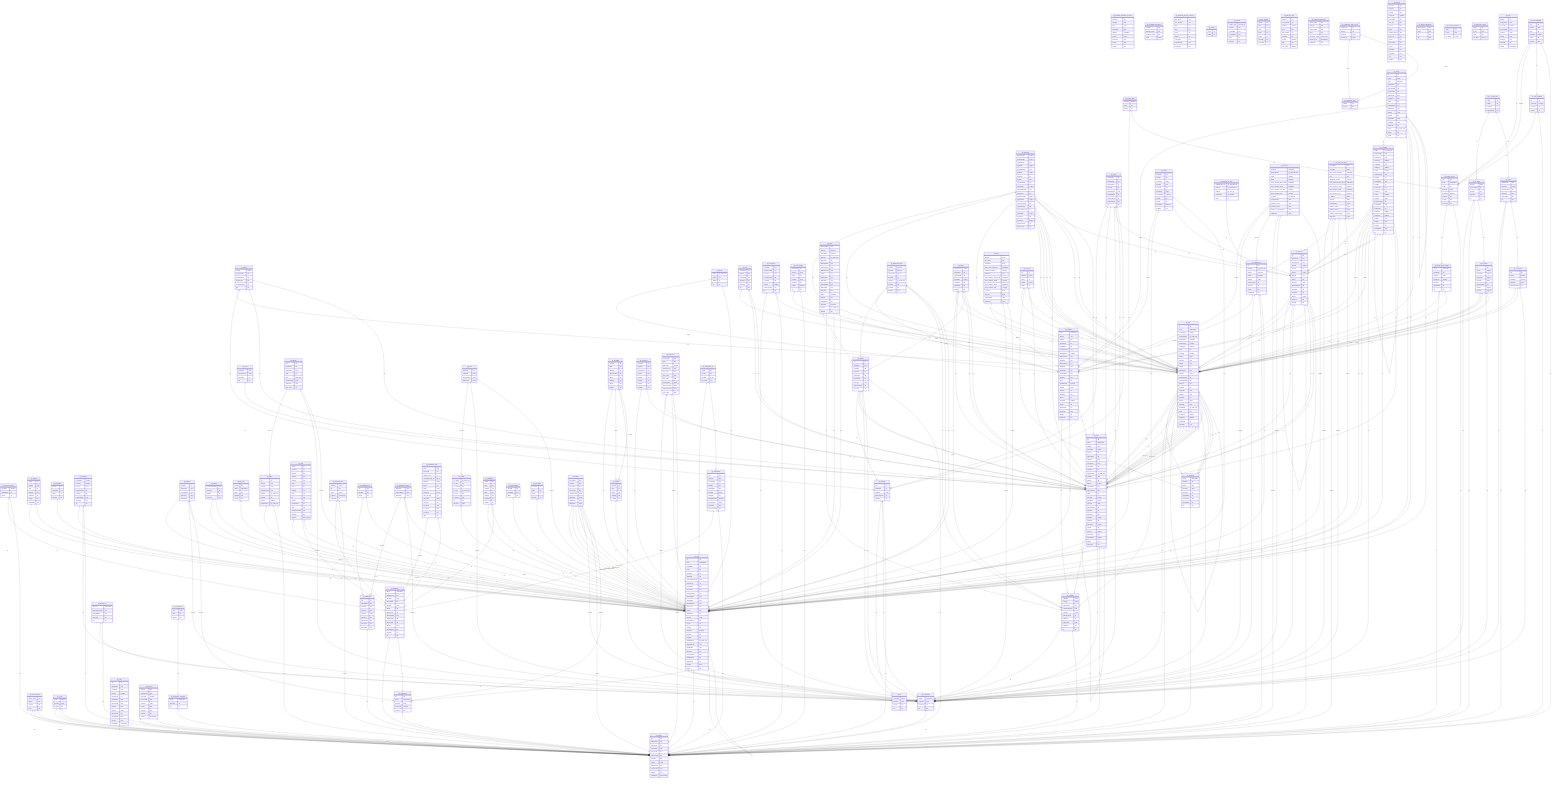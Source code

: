 erDiagram
    pg_aggregate {
    aggcombinefn regproc
    aggdeserialfn regproc
    aggfinalextra bool
    aggfinalfn regproc
    aggfinalmodify char
    aggfnoid regproc
    agginitval text
    aggkind char
    aggmfinalextra bool
    aggmfinalfn regproc
    aggmfinalmodify char
    aggminitval text
    aggminvtransfn regproc
    aggmtransfn regproc
    aggmtransspace int4
    aggmtranstype oid
    aggnumdirectargs int2
    aggserialfn regproc
    aggsortop oid
    aggtransfn regproc
    aggtransspace int4
    aggtranstype oid
  }
  pg_am {
    amhandler regproc
    amname name
    amtype char
    oid oid
  }
  pg_amop {
    amopfamily oid
    amoplefttype oid
    amopmethod oid
    amopopr oid
    amoppurpose char
    amoprighttype oid
    amopsortfamily oid
    amopstrategy int2
    oid oid
  }
  pg_amproc {
    amproc regproc
    amprocfamily oid
    amproclefttype oid
    amprocnum int2
    amprocrighttype oid
    oid oid
  }
  pg_attrdef {
    adbin pg_node_tree
    adnum int2
    adrelid oid
    oid oid
  }
  pg_attribute {
    attacl aclitemSlice
    attalign char
    attbyval bool
    attcacheoff int4
    attcollation oid
    attcompression char
    attfdwoptions textSlice
    attgenerated char
    atthasdef bool
    atthasmissing bool
    attidentity char
    attinhcount int4
    attisdropped bool
    attislocal bool
    attlen int2
    attmissingval anyarray
    attname name
    attndims int4
    attnotnull bool
    attnum int2
    attoptions textSlice
    attrelid oid
    attstattarget int4
    attstorage char
    atttypid oid
    atttypmod int4
  }
  pg_auth_members {
    admin_option bool
    grantor oid
    member oid
    roleid oid
  }
  pg_authid {
    oid oid
    rolbypassrls bool
    rolcanlogin bool
    rolconnlimit int4
    rolcreatedb bool
    rolcreaterole bool
    rolinherit bool
    rolname name
    rolpassword text
    rolreplication bool
    rolsuper bool
    rolvaliduntil timestamptz
  }
  pg_available_extension_versions {
    comment text
    installed bool
    name name
    relocatable bool
    requires nameSlice
    schema name
    superuser bool
    trusted bool
    version text
  }
  pg_available_extensions {
    comment text
    default_version text
    installed_version text
    name name
  }
  pg_backend_memory_contexts {
    free_bytes int8
    free_chunks int8
    ident text
    level int4
    name text
    parent text
    total_bytes int8
    total_nblocks int8
    used_bytes int8
  }
  pg_cast {
    castcontext char
    castfunc oid
    castmethod char
    castsource oid
    casttarget oid
    oid oid
  }
  pg_class {
    oid oid
    relacl aclitemSlice
    relallvisible int4
    relam oid
    relchecks int2
    relfilenode oid
    relforcerowsecurity bool
    relfrozenxid xid
    relhasindex bool
    relhasrules bool
    relhassubclass bool
    relhastriggers bool
    relispartition bool
    relispopulated bool
    relisshared bool
    relkind char
    relminmxid xid
    relname name
    relnamespace oid
    relnatts int2
    reloftype oid
    reloptions textSlice
    relowner oid
    relpages int4
    relpartbound pg_node_tree
    relpersistence char
    relreplident char
    relrewrite oid
    relrowsecurity bool
    reltablespace oid
    reltoastrelid oid
    reltuples float4
    reltype oid
  }
  pg_collation {
    collcollate name
    collctype name
    collencoding int4
    collisdeterministic bool
    collname name
    collnamespace oid
    collowner oid
    collprovider char
    collversion text
    oid oid
  }
  pg_config {
    name text
    setting text
  }
  pg_constraint {
    conbin pg_node_tree
    condeferrable bool
    condeferred bool
    conexclop oidSlice
    confdeltype char
    conffeqop oidSlice
    confkey int2Slice
    confmatchtype char
    confrelid oid
    confupdtype char
    conindid oid
    coninhcount int4
    conislocal bool
    conkey int2Slice
    conname name
    connamespace oid
    connoinherit bool
    conparentid oid
    conpfeqop oidSlice
    conppeqop oidSlice
    conrelid oid
    contype char
    contypid oid
    convalidated bool
    oid oid
  }
  pg_conversion {
    condefault bool
    conforencoding int4
    conname name
    connamespace oid
    conowner oid
    conproc regproc
    contoencoding int4
    oid oid
  }
  pg_cursors {
    creation_time timestamptz
    is_binary bool
    is_holdable bool
    is_scrollable bool
    name text
    statement text
  }
  pg_database {
    datacl aclitemSlice
    datallowconn bool
    datcollate name
    datconnlimit int4
    datctype name
    datdba oid
    datfrozenxid xid
    datistemplate bool
    datlastsysoid oid
    datminmxid xid
    datname name
    dattablespace oid
    encoding int4
    oid oid
  }
  pg_db_role_setting {
    setconfig textSlice
    setdatabase oid
    setrole oid
  }
  pg_default_acl {
    defaclacl aclitemSlice
    defaclnamespace oid
    defaclobjtype char
    defaclrole oid
    oid oid
  }
  pg_depend {
    classid oid
    deptype char
    objid oid
    objsubid int4
    refclassid oid
    refobjid oid
    refobjsubid int4
  }
  pg_description {
    classoid oid
    description text
    objoid oid
    objsubid int4
  }
  pg_enum {
    enumlabel name
    enumsortorder float4
    enumtypid oid
    oid oid
  }
  pg_event_trigger {
    evtenabled char
    evtevent name
    evtfoid oid
    evtname name
    evtowner oid
    evttags textSlice
    oid oid
  }
  pg_extension {
    extcondition textSlice
    extconfig oidSlice
    extname name
    extnamespace oid
    extowner oid
    extrelocatable bool
    extversion text
    oid oid
  }
  pg_file_settings {
    applied bool
    error text
    name text
    seqno int4
    setting text
    sourcefile text
    sourceline int4
  }
  pg_foreign_data_wrapper {
    fdwacl aclitemSlice
    fdwhandler oid
    fdwname name
    fdwoptions textSlice
    fdwowner oid
    fdwvalidator oid
    oid oid
  }
  pg_foreign_server {
    oid oid
    srvacl aclitemSlice
    srvfdw oid
    srvname name
    srvoptions textSlice
    srvowner oid
    srvtype text
    srvversion text
  }
  pg_foreign_table {
    ftoptions textSlice
    ftrelid oid
    ftserver oid
  }
  pg_group {
    grolist oidSlice
    groname name
    grosysid oid
  }
  pg_hba_file_rules {
    address text
    auth_method text
    database textSlice
    error text
    line_number int4
    netmask text
    options textSlice
    type text
    user_name textSlice
  }
  pg_index {
    indcheckxmin bool
    indclass oidvector
    indcollation oidvector
    indexprs pg_node_tree
    indexrelid oid
    indimmediate bool
    indisclustered bool
    indisexclusion bool
    indislive bool
    indisprimary bool
    indisready bool
    indisreplident bool
    indisunique bool
    indisvalid bool
    indkey int2vector
    indnatts int2
    indnkeyatts int2
    indoption int2vector
    indpred pg_node_tree
    indrelid oid
  }
  pg_indexes {
    indexdef text
    indexname name
    schemaname name
    tablename name
    tablespace name
  }
  pg_inherits {
    inhdetachpending bool
    inhparent oid
    inhrelid oid
    inhseqno int4
  }
  pg_init_privs {
    classoid oid
    initprivs aclitemSlice
    objoid oid
    objsubid int4
    privtype char
  }
  pg_language {
    lanacl aclitemSlice
    laninline oid
    lanispl bool
    lanname name
    lanowner oid
    lanplcallfoid oid
    lanpltrusted bool
    lanvalidator oid
    oid oid
  }
  pg_largeobject {
    data bytea
    loid oid
    pageno int4
  }
  pg_largeobject_metadata {
    lomacl aclitemSlice
    lomowner oid
    oid oid
  }
  pg_locks {
    classid oid
    database oid
    fastpath bool
    granted bool
    locktype text
    mode text
    objid oid
    objsubid int2
    page int4
    pid int4
    relation oid
    transactionid xid
    tuple int2
    virtualtransaction text
    virtualxid text
    waitstart timestamptz
  }
  pg_namespace {
    nspacl aclitemSlice
    nspname name
    nspowner oid
    oid oid
  }
  pg_opclass {
    oid oid
    opcdefault bool
    opcfamily oid
    opcintype oid
    opckeytype oid
    opcmethod oid
    opcname name
    opcnamespace oid
    opcowner oid
  }
  pg_operator {
    oid oid
    oprcanhash bool
    oprcanmerge bool
    oprcode regproc
    oprcom oid
    oprjoin regproc
    oprkind char
    oprleft oid
    oprname name
    oprnamespace oid
    oprnegate oid
    oprowner oid
    oprrest regproc
    oprresult oid
    oprright oid
  }
  pg_opfamily {
    oid oid
    opfmethod oid
    opfname name
    opfnamespace oid
    opfowner oid
  }
  pg_partitioned_table {
    partattrs int2vector
    partclass oidvector
    partcollation oidvector
    partdefid oid
    partexprs pg_node_tree
    partnatts int2
    partrelid oid
    partstrat char
  }
  pg_policies {
    cmd text
    permissive text
    policyname name
    qual text
    roles nameSlice
    schemaname name
    tablename name
    with_check text
  }
  pg_policy {
    oid oid
    polcmd char
    polname name
    polpermissive bool
    polqual pg_node_tree
    polrelid oid
    polroles oidSlice
    polwithcheck pg_node_tree
  }
  pg_prepared_statements {
    custom_plans int8
    from_sql bool
    generic_plans int8
    name text
    parameter_types regtypeSlice
    prepare_time timestamptz
    statement text
  }
  pg_prepared_xacts {
    database name
    gid text
    owner name
    prepared timestamptz
    transaction xid
  }
  pg_proc {
    oid oid
    proacl aclitemSlice
    proallargtypes oidSlice
    proargdefaults pg_node_tree
    proargmodes charSlice
    proargnames textSlice
    proargtypes oidvector
    probin text
    proconfig textSlice
    procost float4
    proisstrict bool
    prokind char
    prolang oid
    proleakproof bool
    proname name
    pronamespace oid
    pronargdefaults int2
    pronargs int2
    proowner oid
    proparallel char
    proretset bool
    prorettype oid
    prorows float4
    prosecdef bool
    prosqlbody pg_node_tree
    prosrc text
    prosupport regproc
    protrftypes oidSlice
    provariadic oid
    provolatile char
  }
  pg_publication {
    oid oid
    puballtables bool
    pubdelete bool
    pubinsert bool
    pubname name
    pubowner oid
    pubtruncate bool
    pubupdate bool
    pubviaroot bool
  }
  pg_publication_rel {
    oid oid
    prpubid oid
    prrelid oid
  }
  pg_publication_tables {
    pubname name
    schemaname name
    tablename name
  }
  pg_range {
    rngcanonical regproc
    rngcollation oid
    rngmultitypid oid
    rngsubdiff regproc
    rngsubopc oid
    rngsubtype oid
    rngtypid oid
  }
  pg_replication_origin {
    roident oid
    roname text
  }
  pg_replication_origin_status {
    external_id text
    local_id oid
    local_lsn pg_lsn
    remote_lsn pg_lsn
  }
  pg_replication_slots {
    active bool
    active_pid int4
    catalog_xmin xid
    confirmed_flush_lsn pg_lsn
    database name
    datoid oid
    plugin name
    restart_lsn pg_lsn
    safe_wal_size int8
    slot_name name
    slot_type text
    temporary bool
    two_phase bool
    wal_status text
    xmin xid
  }
  pg_rewrite {
    ev_action pg_node_tree
    ev_class oid
    ev_enabled char
    ev_qual pg_node_tree
    ev_type char
    is_instead bool
    oid oid
    rulename name
  }
  pg_roles {
    oid oid
    rolbypassrls bool
    rolcanlogin bool
    rolconfig textSlice
    rolconnlimit int4
    rolcreatedb bool
    rolcreaterole bool
    rolinherit bool
    rolname name
    rolpassword text
    rolreplication bool
    rolsuper bool
    rolvaliduntil timestamptz
  }
  pg_rules {
    definition text
    rulename name
    schemaname name
    tablename name
  }
  pg_seclabel {
    classoid oid
    label text
    objoid oid
    objsubid int4
    provider text
  }
  pg_seclabels {
    classoid oid
    label text
    objname text
    objnamespace oid
    objoid oid
    objsubid int4
    objtype text
    provider text
  }
  pg_sequence {
    seqcache int8
    seqcycle bool
    seqincrement int8
    seqmax int8
    seqmin int8
    seqrelid oid
    seqstart int8
    seqtypid oid
  }
  pg_sequences {
    cache_size int8
    cycle bool
    data_type regtype
    increment_by int8
    last_value int8
    max_value int8
    min_value int8
    schemaname name
    sequencename name
    sequenceowner name
    start_value int8
  }
  pg_settings {
    boot_val text
    category text
    context text
    enumvals textSlice
    extra_desc text
    max_val text
    min_val text
    name text
    pending_restart bool
    reset_val text
    setting text
    short_desc text
    source text
    sourcefile text
    sourceline int4
    unit text
    vartype text
  }
  pg_shadow {
    passwd text
    usebypassrls bool
    useconfig textSlice
    usecreatedb bool
    usename name
    userepl bool
    usesuper bool
    usesysid oid
    valuntil timestamptz
  }
  pg_shdepend {
    classid oid
    dbid oid
    deptype char
    objid oid
    objsubid int4
    refclassid oid
    refobjid oid
  }
  pg_shdescription {
    classoid oid
    description text
    objoid oid
  }
  pg_shmem_allocations {
    allocated_size int8
    name text
    off int8
    size int8
  }
  pg_shseclabel {
    classoid oid
    label text
    objoid oid
    provider text
  }
  pg_statistic {
    staattnum int2
    stacollN oid
    stadistinct float4
    stainherit bool
    stakindN int2
    stanullfrac float4
    stanumbersN float4Slice
    staopN oid
    starelid oid
    stavaluesN anyarray
    stawidth int4
  }
  pg_statistic_ext {
    oid oid
    stxexprs pg_node_tree
    stxkeys int2vector
    stxkind charSlice
    stxname name
    stxnamespace oid
    stxowner oid
    stxrelid oid
    stxstattarget int4
  }
  pg_statistic_ext_data {
    stxddependencies pg_dependencies
    stxdexpr pg_statisticSlice
    stxdmcv pg_mcv_list
    stxdndistinct pg_ndistinct
    stxoid oid
  }
  pg_stats {
    attname name
    avg_width int4
    correlation float4
    elem_count_histogram float4Slice
    histogram_bounds anyarray
    inherited bool
    most_common_elem_freqs float4Slice
    most_common_elems anyarray
    most_common_freqs float4Slice
    most_common_vals anyarray
    n_distinct float4
    null_frac float4
    schemaname name
    tablename name
  }
  pg_stats_ext {
    attnames nameSlice
    dependencies pg_dependencies
    exprs textSlice
    kinds charSlice
    most_common_base_freqs float8Slice
    most_common_freqs float8Slice
    most_common_val_nulls boolSlice
    most_common_vals textSlice
    n_distinct pg_ndistinct
    schemaname name
    statistics_name name
    statistics_owner name
    statistics_schemaname name
    tablename name
  }
  pg_stats_ext_exprs {
    avg_width int4
    correlation float4
    elem_count_histogram float4Slice
    expr text
    histogram_bounds anyarray
    most_common_elem_freqs float4Slice
    most_common_elems anyarray
    most_common_freqs float4Slice
    most_common_vals anyarray
    n_distinct float4
    null_frac float4
    schemaname name
    statistics_name name
    statistics_owner name
    statistics_schemaname name
    tablename name
  }
  pg_subscription {
    oid oid
    subbinary bool
    subconninfo text
    subdbid oid
    subenabled bool
    subname name
    subowner oid
    subpublications textSlice
    subslotname name
    substream bool
    subsynccommit text
  }
  pg_subscription_rel {
    srrelid oid
    srsubid oid
    srsublsn pg_lsn
    srsubstate char
  }
  pg_tables {
    hasindexes bool
    hasrules bool
    hastriggers bool
    rowsecurity bool
    schemaname name
    tablename name
    tableowner name
    tablespace name
  }
  pg_tablespace {
    oid oid
    spcacl aclitemSlice
    spcname name
    spcoptions textSlice
    spcowner oid
  }
  pg_timezone_abbrevs {
    abbrev text
    is_dst bool
    utc_offset interval
  }
  pg_timezone_names {
    abbrev text
    is_dst bool
    name text
    utc_offset interval
  }
  pg_transform {
    oid oid
    trffromsql regproc
    trflang oid
    trftosql regproc
    trftype oid
  }
  pg_trigger {
    oid oid
    tgargs bytea
    tgattr int2vector
    tgconstraint oid
    tgconstrindid oid
    tgconstrrelid oid
    tgdeferrable bool
    tgenabled char
    tgfoid oid
    tginitdeferred bool
    tgisinternal bool
    tgname name
    tgnargs int2
    tgnewtable name
    tgoldtable name
    tgparentid oid
    tgqual pg_node_tree
    tgrelid oid
    tgtype int2
  }
  pg_ts_config {
    cfgname name
    cfgnamespace oid
    cfgowner oid
    cfgparser oid
    oid oid
  }
  pg_ts_config_map {
    mapcfg oid
    mapdict oid
    mapseqno int4
    maptokentype int4
  }
  pg_ts_dict {
    dictinitoption text
    dictname name
    dictnamespace oid
    dictowner oid
    dicttemplate oid
    oid oid
  }
  pg_ts_parser {
    oid oid
    prsend regproc
    prsheadline regproc
    prslextype regproc
    prsname name
    prsnamespace oid
    prsstart regproc
    prstoken regproc
  }
  pg_ts_template {
    oid oid
    tmplinit regproc
    tmpllexize regproc
    tmplname name
    tmplnamespace oid
  }
  pg_type {
    oid oid
    typacl aclitemSlice
    typalign char
    typanalyze regproc
    typarray oid
    typbasetype oid
    typbyval bool
    typcategory char
    typcollation oid
    typdefault text
    typdefaultbin pg_node_tree
    typdelim char
    typelem oid
    typinput regproc
    typisdefined bool
    typispreferred bool
    typlen int2
    typmodin regproc
    typmodout regproc
    typname name
    typnamespace oid
    typndims int4
    typnotnull bool
    typoutput regproc
    typowner oid
    typreceive regproc
    typrelid oid
    typsend regproc
    typstorage char
    typsubscript regproc
    typtype char
    typtypmod int4
  }
  pg_user {
    passwd text
    usebypassrls bool
    useconfig textSlice
    usecreatedb bool
    usename name
    userepl bool
    usesuper bool
    usesysid oid
    valuntil timestamptz
  }
  pg_user_mapping {
    oid oid
    umoptions textSlice
    umserver oid
    umuser oid
  }
  pg_user_mappings {
    srvid oid
    srvname name
    umid oid
    umoptions textSlice
    umuser oid
    usename name
  }


  pg_aggregate ||--|{ pg_proc : oid
  pg_aggregate ||--|{ pg_proc : oid
  pg_aggregate ||--|{ pg_proc : oid
  pg_aggregate ||--|{ pg_proc : oid
  pg_aggregate ||--|{ pg_proc : oid
  pg_aggregate ||--|{ pg_proc : oid
  pg_aggregate ||--|{ pg_proc : oid
  pg_aggregate ||--|{ pg_type : oid
  pg_aggregate ||--|{ pg_proc : oid
  pg_aggregate ||--|{ pg_operator : oid
  pg_aggregate ||--|{ pg_proc : oid
  pg_aggregate ||--|{ pg_type : oid
  pg_am ||--|{ pg_proc : oid
  pg_amop ||--|{ pg_opfamily : oid
  pg_amop ||--|{ pg_type : oid
  pg_amop ||--|{ pg_am : oid
  pg_amop ||--|{ pg_operator : oid
  pg_amop ||--|{ pg_type : oid
  pg_amop ||--|{ pg_opfamily : oid
  pg_amproc ||--|{ pg_proc : oid
  pg_amproc ||--|{ pg_opfamily : oid
  pg_amproc ||--|{ pg_type : oid
  pg_amproc ||--|{ pg_type : oid
  pg_attrdef ||--|{ pg_attribute : attnum
  pg_attrdef ||--|{ pg_class : oid
  pg_attribute ||--|{ pg_collation : oid
  pg_attribute ||--|{ pg_class : oid
  pg_attribute ||--|{ pg_type : oid
  pg_auth_members ||--|{ pg_authid : oid
  pg_auth_members ||--|{ pg_authid : oid
  pg_auth_members ||--|{ pg_authid : oid
  pg_cast ||--|{ pg_proc : oid
  pg_cast ||--|{ pg_type : oid
  pg_cast ||--|{ pg_type : oid
  pg_class ||--|{ pg_am : oid
  pg_class ||--|{ pg_namespace : oid
  pg_class ||--|{ pg_type : oid
  pg_class ||--|{ pg_authid : oid
  pg_class ||--|{ pg_class : oid
  pg_class ||--|{ pg_tablespace : oid
  pg_class ||--|{ pg_class : oid
  pg_class ||--|{ pg_type : oid
  pg_collation ||--|{ pg_namespace : oid
  pg_collation ||--|{ pg_authid : oid
  pg_constraint ||--|{ pg_operator : oid
  pg_constraint ||--|{ pg_operator : oid
  pg_constraint ||--|{ pg_attribute : attnum
  pg_constraint ||--|{ pg_class : oid
  pg_constraint ||--|{ pg_class : oid
  pg_constraint ||--|{ pg_attribute : attnum
  pg_constraint ||--|{ pg_namespace : oid
  pg_constraint ||--|{ pg_constraint : oid
  pg_constraint ||--|{ pg_operator : oid
  pg_constraint ||--|{ pg_operator : oid
  pg_constraint ||--|{ pg_class : oid
  pg_constraint ||--|{ pg_type : oid
  pg_conversion ||--|{ pg_namespace : oid
  pg_conversion ||--|{ pg_authid : oid
  pg_conversion ||--|{ pg_proc : oid
  pg_database ||--|{ pg_authid : oid
  pg_database ||--|{ pg_tablespace : oid
  pg_db_role_setting ||--|{ pg_database : oid
  pg_db_role_setting ||--|{ pg_authid : oid
  pg_default_acl ||--|{ pg_namespace : oid
  pg_default_acl ||--|{ pg_authid : oid
  pg_depend ||--|{ pg_class : oid
  pg_depend ||--|{ pg_class : oid
  pg_description ||--|{ pg_class : oid
  pg_enum ||--|{ pg_type : oid
  pg_event_trigger ||--|{ pg_proc : oid
  pg_event_trigger ||--|{ pg_authid : oid
  pg_extension ||--|{ pg_class : oid
  pg_extension ||--|{ pg_namespace : oid
  pg_extension ||--|{ pg_authid : oid
  pg_foreign_data_wrapper ||--|{ pg_proc : oid
  pg_foreign_data_wrapper ||--|{ pg_authid : oid
  pg_foreign_data_wrapper ||--|{ pg_proc : oid
  pg_foreign_server ||--|{ pg_foreign_data_wrapper : oid
  pg_foreign_server ||--|{ pg_authid : oid
  pg_foreign_table ||--|{ pg_class : oid
  pg_foreign_table ||--|{ pg_foreign_server : oid
  pg_group ||--|{ pg_authid : oid
  pg_group ||--|{ pg_authid : rolname
  pg_group ||--|{ pg_authid : oid
  pg_index ||--|{ pg_opclass : oid
  pg_index ||--|{ pg_collation : oid
  pg_index ||--|{ pg_class : oid
  pg_index ||--|{ pg_attribute : attnum
  pg_index ||--|{ pg_class : oid
  pg_indexes ||--|{ pg_class : relname
  pg_indexes ||--|{ pg_namespace : nspname
  pg_indexes ||--|{ pg_class : relname
  pg_indexes ||--|{ pg_tablespace : spcname
  pg_inherits ||--|{ pg_class : oid
  pg_inherits ||--|{ pg_class : oid
  pg_init_privs ||--|{ pg_class : oid
  pg_language ||--|{ pg_proc : oid
  pg_language ||--|{ pg_authid : oid
  pg_language ||--|{ pg_proc : oid
  pg_language ||--|{ pg_proc : oid
  pg_largeobject ||--|{ pg_largeobject_metadata : oid
  pg_largeobject_metadata ||--|{ pg_authid : oid
  pg_locks ||--|{ pg_class : oid
  pg_locks ||--|{ pg_database : oid
  pg_locks ||--|{ pg_class : oid
  pg_namespace ||--|{ pg_authid : oid
  pg_opclass ||--|{ pg_opfamily : oid
  pg_opclass ||--|{ pg_type : oid
  pg_opclass ||--|{ pg_type : oid
  pg_opclass ||--|{ pg_am : oid
  pg_opclass ||--|{ pg_namespace : oid
  pg_opclass ||--|{ pg_authid : oid
  pg_operator ||--|{ pg_proc : oid
  pg_operator ||--|{ pg_operator : oid
  pg_operator ||--|{ pg_proc : oid
  pg_operator ||--|{ pg_type : oid
  pg_operator ||--|{ pg_namespace : oid
  pg_operator ||--|{ pg_operator : oid
  pg_operator ||--|{ pg_authid : oid
  pg_operator ||--|{ pg_proc : oid
  pg_operator ||--|{ pg_type : oid
  pg_operator ||--|{ pg_type : oid
  pg_opfamily ||--|{ pg_am : oid
  pg_opfamily ||--|{ pg_namespace : oid
  pg_opfamily ||--|{ pg_authid : oid
  pg_partitioned_table ||--|{ pg_attribute : attnum
  pg_partitioned_table ||--|{ pg_opclass : oid
  pg_partitioned_table ||--|{ pg_collation : oid
  pg_partitioned_table ||--|{ pg_class : oid
  pg_partitioned_table ||--|{ pg_class : oid
  pg_policies ||--|{ pg_policy : polname
  pg_policies ||--|{ pg_namespace : nspname
  pg_policies ||--|{ pg_class : relname
  pg_policy ||--|{ pg_class : oid
  pg_policy ||--|{ pg_authid : oid
  pg_prepared_xacts ||--|{ pg_database : datname
  pg_prepared_xacts ||--|{ pg_authid : rolname
  pg_proc ||--|{ pg_type : oid
  pg_proc ||--|{ pg_type : oid
  pg_proc ||--|{ pg_language : oid
  pg_proc ||--|{ pg_namespace : oid
  pg_proc ||--|{ pg_authid : oid
  pg_proc ||--|{ pg_type : oid
  pg_proc ||--|{ pg_proc : oid
  pg_proc ||--|{ pg_type : oid
  pg_proc ||--|{ pg_type : oid
  pg_publication ||--|{ pg_authid : oid
  pg_publication_rel ||--|{ pg_publication : oid
  pg_publication_rel ||--|{ pg_class : oid
  pg_publication_tables ||--|{ pg_publication : pubname
  pg_publication_tables ||--|{ pg_namespace : nspname
  pg_publication_tables ||--|{ pg_class : relname
  pg_range ||--|{ pg_proc : oid
  pg_range ||--|{ pg_collation : oid
  pg_range ||--|{ pg_type : oid
  pg_range ||--|{ pg_proc : oid
  pg_range ||--|{ pg_opclass : oid
  pg_range ||--|{ pg_type : oid
  pg_range ||--|{ pg_type : oid
  pg_replication_origin_status ||--|{ pg_replication_origin : roname
  pg_replication_origin_status ||--|{ pg_replication_origin : roident
  pg_replication_slots ||--|{ pg_database : datname
  pg_replication_slots ||--|{ pg_database : oid
  pg_rewrite ||--|{ pg_class : oid
  pg_roles ||--|{ pg_authid : oid
  pg_rules ||--|{ pg_rewrite : rulename
  pg_rules ||--|{ pg_namespace : nspname
  pg_rules ||--|{ pg_class : relname
  pg_seclabel ||--|{ pg_class : oid
  pg_seclabels ||--|{ pg_class : oid
  pg_seclabels ||--|{ pg_seclabel : label
  pg_seclabels ||--|{ pg_namespace : oid
  pg_seclabels ||--|{ pg_seclabel : provider
  pg_sequence ||--|{ pg_class : oid
  pg_sequence ||--|{ pg_type : oid
  pg_sequences ||--|{ pg_type : oid
  pg_sequences ||--|{ pg_namespace : nspname
  pg_sequences ||--|{ pg_class : relname
  pg_sequences ||--|{ pg_authid : rolname
  pg_shadow ||--|{ pg_authid : rolname
  pg_shadow ||--|{ pg_authid : oid
  pg_shdepend ||--|{ pg_class : oid
  pg_shdepend ||--|{ pg_database : oid
  pg_shdepend ||--|{ pg_class : oid
  pg_shdescription ||--|{ pg_class : oid
  pg_shseclabel ||--|{ pg_class : oid
  pg_statistic ||--|{ pg_attribute : attnum
  pg_statistic ||--|{ pg_collation : oid
  pg_statistic ||--|{ pg_operator : oid
  pg_statistic ||--|{ pg_class : oid
  pg_statistic_ext ||--|{ pg_attribute : attnum
  pg_statistic_ext ||--|{ pg_namespace : oid
  pg_statistic_ext ||--|{ pg_authid : oid
  pg_statistic_ext ||--|{ pg_class : oid
  pg_statistic_ext_data ||--|{ pg_statistic_ext : oid
  pg_stats ||--|{ pg_attribute : attname
  pg_stats ||--|{ pg_namespace : nspname
  pg_stats ||--|{ pg_class : relname
  pg_stats_ext ||--|{ pg_attribute : attname
  pg_stats_ext ||--|{ pg_namespace : nspname
  pg_stats_ext ||--|{ pg_statistic_ext : stxname
  pg_stats_ext ||--|{ pg_authid : rolname
  pg_stats_ext ||--|{ pg_namespace : nspname
  pg_stats_ext ||--|{ pg_class : relname
  pg_stats_ext_exprs ||--|{ pg_namespace : nspname
  pg_stats_ext_exprs ||--|{ pg_statistic_ext : stxname
  pg_stats_ext_exprs ||--|{ pg_authid : rolname
  pg_stats_ext_exprs ||--|{ pg_namespace : nspname
  pg_stats_ext_exprs ||--|{ pg_class : relname
  pg_subscription ||--|{ pg_database : oid
  pg_subscription ||--|{ pg_authid : oid
  pg_subscription_rel ||--|{ pg_class : oid
  pg_subscription_rel ||--|{ pg_subscription : oid
  pg_tables ||--|{ pg_class : relhasindex
  pg_tables ||--|{ pg_class : relhasrules
  pg_tables ||--|{ pg_class : relhastriggers
  pg_tables ||--|{ pg_class : relrowsecurity
  pg_tables ||--|{ pg_namespace : nspname
  pg_tables ||--|{ pg_class : relname
  pg_tables ||--|{ pg_authid : rolname
  pg_tables ||--|{ pg_tablespace : spcname
  pg_tablespace ||--|{ pg_authid : oid
  pg_transform ||--|{ pg_proc : oid
  pg_transform ||--|{ pg_language : oid
  pg_transform ||--|{ pg_proc : oid
  pg_transform ||--|{ pg_type : oid
  pg_trigger ||--|{ pg_attribute : attnum
  pg_trigger ||--|{ pg_constraint : oid
  pg_trigger ||--|{ pg_class : oid
  pg_trigger ||--|{ pg_class : oid
  pg_trigger ||--|{ pg_proc : oid
  pg_trigger ||--|{ pg_trigger : oid
  pg_trigger ||--|{ pg_class : oid
  pg_ts_config ||--|{ pg_namespace : oid
  pg_ts_config ||--|{ pg_authid : oid
  pg_ts_config ||--|{ pg_ts_parser : oid
  pg_ts_config_map ||--|{ pg_ts_config : oid
  pg_ts_config_map ||--|{ pg_ts_dict : oid
  pg_ts_dict ||--|{ pg_namespace : oid
  pg_ts_dict ||--|{ pg_authid : oid
  pg_ts_dict ||--|{ pg_ts_template : oid
  pg_ts_parser ||--|{ pg_proc : oid
  pg_ts_parser ||--|{ pg_proc : oid
  pg_ts_parser ||--|{ pg_proc : oid
  pg_ts_parser ||--|{ pg_namespace : oid
  pg_ts_parser ||--|{ pg_proc : oid
  pg_ts_parser ||--|{ pg_proc : oid
  pg_ts_template ||--|{ pg_proc : oid
  pg_ts_template ||--|{ pg_proc : oid
  pg_ts_template ||--|{ pg_namespace : oid
  pg_type ||--|{ pg_proc : oid
  pg_type ||--|{ pg_type : oid
  pg_type ||--|{ pg_type : oid
  pg_type ||--|{ pg_collation : oid
  pg_type ||--|{ pg_type : oid
  pg_type ||--|{ pg_proc : oid
  pg_type ||--|{ pg_proc : oid
  pg_type ||--|{ pg_proc : oid
  pg_type ||--|{ pg_namespace : oid
  pg_type ||--|{ pg_proc : oid
  pg_type ||--|{ pg_authid : oid
  pg_type ||--|{ pg_proc : oid
  pg_type ||--|{ pg_class : oid
  pg_type ||--|{ pg_proc : oid
  pg_type ||--|{ pg_proc : oid
  pg_user_mapping ||--|{ pg_foreign_server : oid
  pg_user_mapping ||--|{ pg_authid : oid
  pg_user_mappings ||--|{ pg_foreign_server : oid
  pg_user_mappings ||--|{ pg_foreign_server : srvname
  pg_user_mappings ||--|{ pg_user_mapping : oid
  pg_user_mappings ||--|{ pg_authid : oid